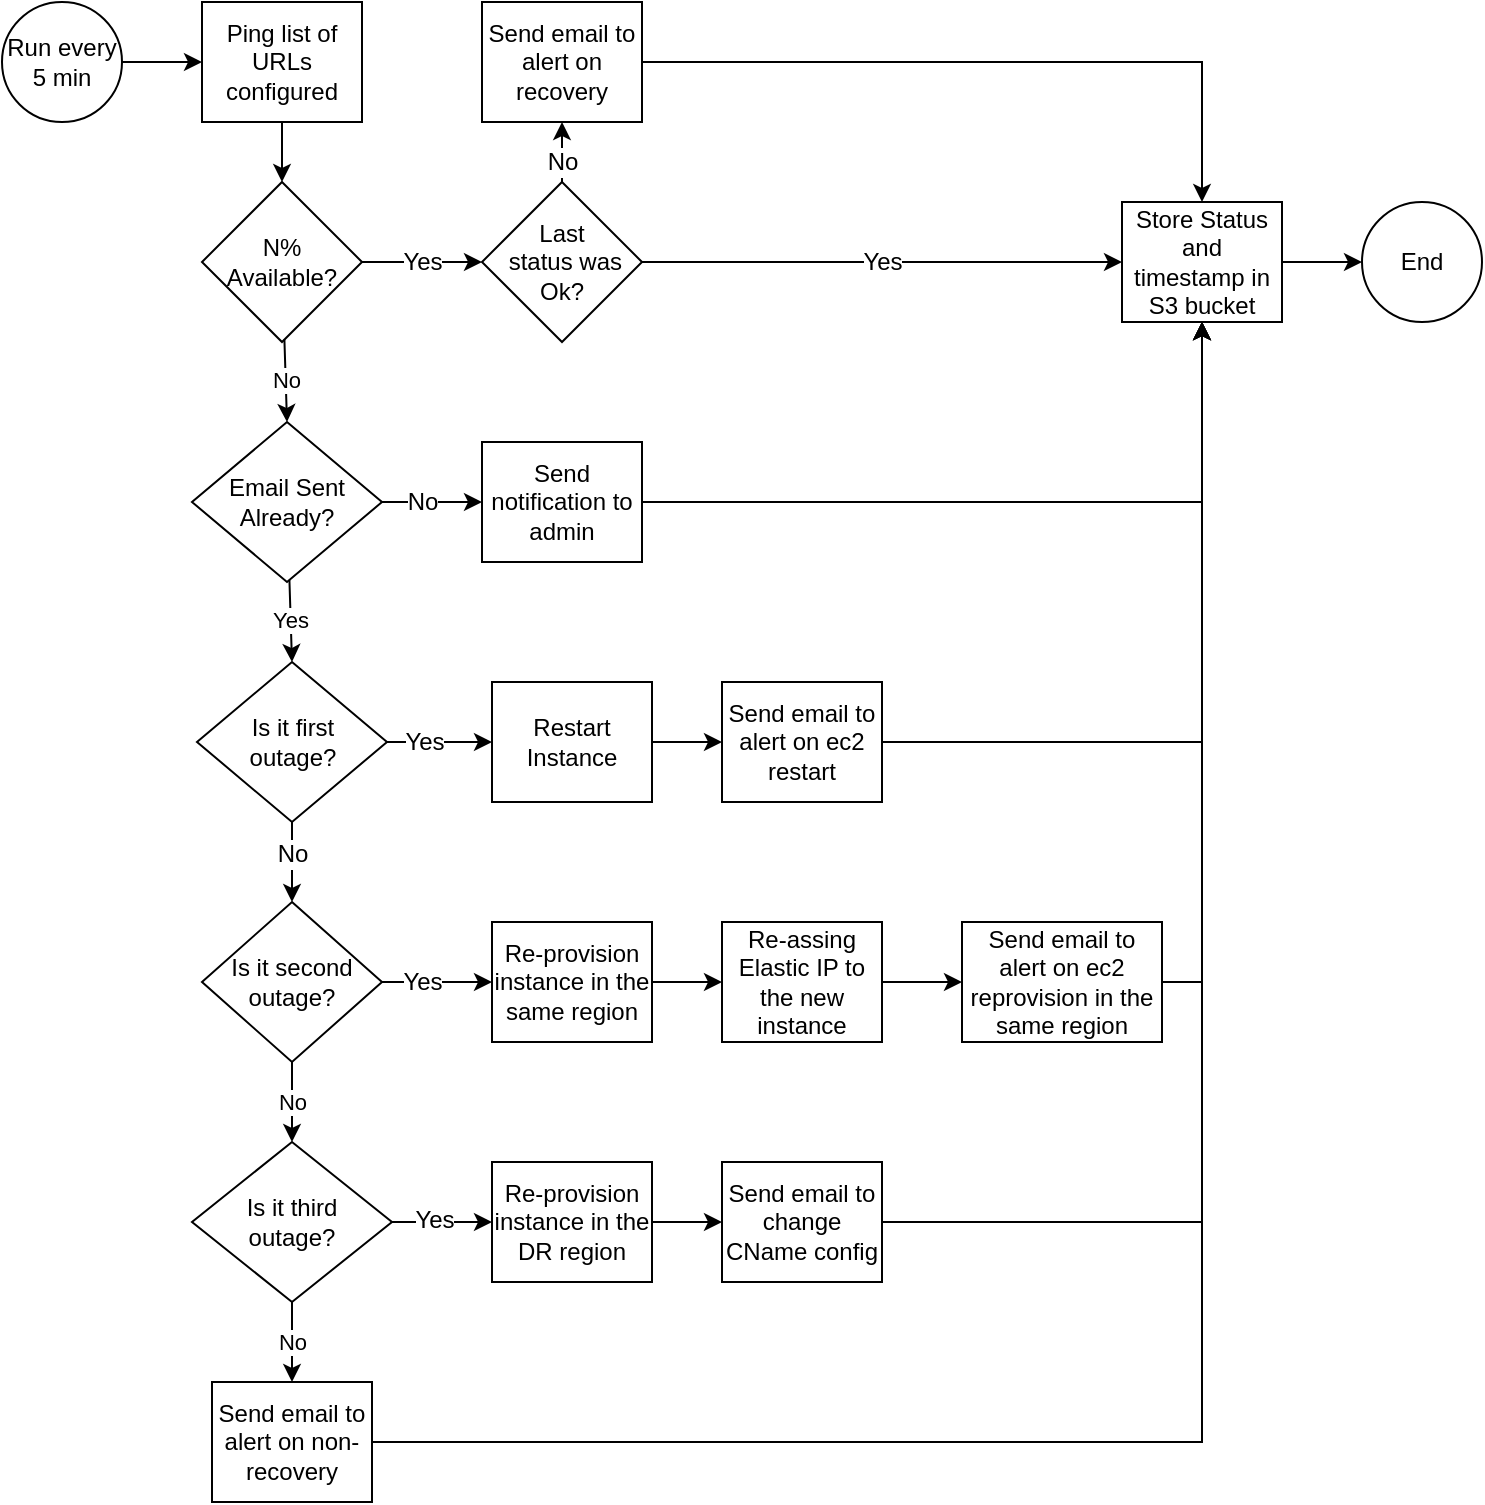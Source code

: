 <mxfile version="12.7.9" type="device"><diagram id="prtHgNgQTEPvFCAcTncT" name="Page-1"><mxGraphModel dx="1067" dy="742" grid="1" gridSize="10" guides="1" tooltips="1" connect="1" arrows="1" fold="1" page="1" pageScale="1" pageWidth="827" pageHeight="1169" math="0" shadow="0"><root><mxCell id="0"/><mxCell id="1" parent="0"/><mxCell id="dNxyNK7c78bLwvsdeMH5-23" value="Run every 5 min" style="ellipse;whiteSpace=wrap;html=1;" parent="1" vertex="1"><mxGeometry x="40" y="40" width="60" height="60" as="geometry"/></mxCell><mxCell id="dNxyNK7c78bLwvsdeMH5-24" value="Ping list of URLs configured" style="rounded=0;whiteSpace=wrap;html=1;fontFamily=Helvetica;fontSize=12;fontColor=#000000;align=center;" parent="1" vertex="1"><mxGeometry x="140" y="40" width="80" height="60" as="geometry"/></mxCell><mxCell id="XR3hfG6eKViq2haRpWgi-4" value="Yes" style="edgeStyle=none;rounded=0;orthogonalLoop=1;jettySize=auto;html=1;entryX=0.5;entryY=0;entryDx=0;entryDy=0;" parent="1" source="DfDI_hmq2dY9kTE1xVgS-1" target="XR3hfG6eKViq2haRpWgi-3" edge="1"><mxGeometry relative="1" as="geometry"><mxPoint x="180" y="340" as="targetPoint"/></mxGeometry></mxCell><mxCell id="dNxyNK7c78bLwvsdeMH5-28" value="N%&lt;br&gt;Available?" style="rhombus;whiteSpace=wrap;html=1;fontFamily=Helvetica;fontSize=12;fontColor=#000000;align=center;" parent="1" vertex="1"><mxGeometry x="140" y="130" width="80" height="80" as="geometry"/></mxCell><mxCell id="dNxyNK7c78bLwvsdeMH5-30" value="Store Status and timestamp in S3 bucket" style="rounded=0;whiteSpace=wrap;html=1;fontFamily=Helvetica;fontSize=12;fontColor=#000000;align=center;" parent="1" vertex="1"><mxGeometry x="600" y="140" width="80" height="60" as="geometry"/></mxCell><mxCell id="dNxyNK7c78bLwvsdeMH5-32" value="End" style="ellipse;whiteSpace=wrap;html=1;" parent="1" vertex="1"><mxGeometry x="720" y="140" width="60" height="60" as="geometry"/></mxCell><mxCell id="dNxyNK7c78bLwvsdeMH5-25" value="" style="edgeStyle=orthogonalEdgeStyle;rounded=0;orthogonalLoop=1;jettySize=auto;html=1;" parent="1" source="dNxyNK7c78bLwvsdeMH5-23" target="dNxyNK7c78bLwvsdeMH5-24" edge="1"><mxGeometry relative="1" as="geometry"/></mxCell><mxCell id="XR3hfG6eKViq2haRpWgi-1" style="edgeStyle=orthogonalEdgeStyle;rounded=0;orthogonalLoop=1;jettySize=auto;html=1;" parent="1" source="dNxyNK7c78bLwvsdeMH5-24" target="dNxyNK7c78bLwvsdeMH5-28" edge="1"><mxGeometry relative="1" as="geometry"/></mxCell><mxCell id="dNxyNK7c78bLwvsdeMH5-31" style="edgeStyle=orthogonalEdgeStyle;rounded=0;orthogonalLoop=1;jettySize=auto;html=1;endArrow=classic;endFill=1;" parent="1" source="dNxyNK7c78bLwvsdeMH5-28" target="XR3hfG6eKViq2haRpWgi-38" edge="1"><mxGeometry relative="1" as="geometry"/></mxCell><mxCell id="XR3hfG6eKViq2haRpWgi-2" value="Yes" style="text;html=1;align=center;verticalAlign=middle;resizable=0;points=[];labelBackgroundColor=#ffffff;" parent="dNxyNK7c78bLwvsdeMH5-31" vertex="1" connectable="0"><mxGeometry x="-0.379" y="3" relative="1" as="geometry"><mxPoint x="11" y="3" as="offset"/></mxGeometry></mxCell><mxCell id="dNxyNK7c78bLwvsdeMH5-33" value="" style="rounded=0;orthogonalLoop=1;jettySize=auto;html=1;endArrow=classic;endFill=1;" parent="1" source="dNxyNK7c78bLwvsdeMH5-30" target="dNxyNK7c78bLwvsdeMH5-32" edge="1"><mxGeometry relative="1" as="geometry"/></mxCell><mxCell id="XR3hfG6eKViq2haRpWgi-12" style="edgeStyle=none;rounded=0;orthogonalLoop=1;jettySize=auto;html=1;entryX=0.5;entryY=0;entryDx=0;entryDy=0;" parent="1" source="XR3hfG6eKViq2haRpWgi-3" target="XR3hfG6eKViq2haRpWgi-11" edge="1"><mxGeometry relative="1" as="geometry"/></mxCell><mxCell id="XR3hfG6eKViq2haRpWgi-13" value="No" style="text;html=1;align=center;verticalAlign=middle;resizable=0;points=[];labelBackgroundColor=#ffffff;" parent="XR3hfG6eKViq2haRpWgi-12" vertex="1" connectable="0"><mxGeometry x="-0.2" relative="1" as="geometry"><mxPoint as="offset"/></mxGeometry></mxCell><mxCell id="XR3hfG6eKViq2haRpWgi-3" value="Is it first&lt;br&gt;outage?" style="rhombus;whiteSpace=wrap;html=1;fontFamily=Helvetica;fontSize=12;fontColor=#000000;align=center;" parent="1" vertex="1"><mxGeometry x="137.5" y="370" width="95" height="80" as="geometry"/></mxCell><mxCell id="XR3hfG6eKViq2haRpWgi-5" style="edgeStyle=orthogonalEdgeStyle;rounded=0;orthogonalLoop=1;jettySize=auto;html=1;endArrow=classic;endFill=1;exitX=1;exitY=0.5;exitDx=0;exitDy=0;entryX=0;entryY=0.5;entryDx=0;entryDy=0;" parent="1" source="XR3hfG6eKViq2haRpWgi-3" target="XR3hfG6eKViq2haRpWgi-7" edge="1"><mxGeometry relative="1" as="geometry"><mxPoint x="250" y="260" as="sourcePoint"/><mxPoint x="310" y="420" as="targetPoint"/></mxGeometry></mxCell><mxCell id="XR3hfG6eKViq2haRpWgi-6" value="Yes" style="text;html=1;align=center;verticalAlign=middle;resizable=0;points=[];labelBackgroundColor=#ffffff;" parent="XR3hfG6eKViq2haRpWgi-5" vertex="1" connectable="0"><mxGeometry x="-0.379" y="3" relative="1" as="geometry"><mxPoint x="1.5" y="3" as="offset"/></mxGeometry></mxCell><mxCell id="XR3hfG6eKViq2haRpWgi-9" style="edgeStyle=orthogonalEdgeStyle;rounded=0;orthogonalLoop=1;jettySize=auto;html=1;exitX=1;exitY=0.5;exitDx=0;exitDy=0;" parent="1" source="e5jDYQfalQJ3_DrJ8vcy-1" target="dNxyNK7c78bLwvsdeMH5-30" edge="1"><mxGeometry relative="1" as="geometry"><mxPoint x="420" y="510" as="targetPoint"/></mxGeometry></mxCell><mxCell id="XR3hfG6eKViq2haRpWgi-7" value="Restart Instance" style="rounded=0;whiteSpace=wrap;html=1;fontFamily=Helvetica;fontSize=12;fontColor=#000000;align=center;" parent="1" vertex="1"><mxGeometry x="285" y="380" width="80" height="60" as="geometry"/></mxCell><mxCell id="XR3hfG6eKViq2haRpWgi-23" value="No" style="edgeStyle=none;rounded=0;orthogonalLoop=1;jettySize=auto;html=1;" parent="1" source="XR3hfG6eKViq2haRpWgi-11" target="XR3hfG6eKViq2haRpWgi-22" edge="1"><mxGeometry relative="1" as="geometry"/></mxCell><mxCell id="XR3hfG6eKViq2haRpWgi-11" value="Is it second&lt;br&gt;outage?" style="rhombus;whiteSpace=wrap;html=1;fontFamily=Helvetica;fontSize=12;fontColor=#000000;align=center;" parent="1" vertex="1"><mxGeometry x="140" y="490" width="90" height="80" as="geometry"/></mxCell><mxCell id="XR3hfG6eKViq2haRpWgi-19" style="edgeStyle=none;rounded=0;orthogonalLoop=1;jettySize=auto;html=1;entryX=0;entryY=0.5;entryDx=0;entryDy=0;" parent="1" source="XR3hfG6eKViq2haRpWgi-14" target="XR3hfG6eKViq2haRpWgi-18" edge="1"><mxGeometry relative="1" as="geometry"/></mxCell><mxCell id="XR3hfG6eKViq2haRpWgi-14" value="Re-provision instance in the same region" style="rounded=0;whiteSpace=wrap;html=1;fontFamily=Helvetica;fontSize=12;fontColor=#000000;align=center;" parent="1" vertex="1"><mxGeometry x="285" y="500" width="80" height="60" as="geometry"/></mxCell><mxCell id="XR3hfG6eKViq2haRpWgi-16" style="edgeStyle=orthogonalEdgeStyle;rounded=0;orthogonalLoop=1;jettySize=auto;html=1;endArrow=classic;endFill=1;" parent="1" source="XR3hfG6eKViq2haRpWgi-11" target="XR3hfG6eKViq2haRpWgi-14" edge="1"><mxGeometry relative="1" as="geometry"><mxPoint x="250" y="430" as="sourcePoint"/><mxPoint x="320" y="430" as="targetPoint"/></mxGeometry></mxCell><mxCell id="XR3hfG6eKViq2haRpWgi-17" value="Yes" style="text;html=1;align=center;verticalAlign=middle;resizable=0;points=[];labelBackgroundColor=#ffffff;" parent="XR3hfG6eKViq2haRpWgi-16" vertex="1" connectable="0"><mxGeometry x="-0.379" y="3" relative="1" as="geometry"><mxPoint x="3" y="3" as="offset"/></mxGeometry></mxCell><mxCell id="XR3hfG6eKViq2haRpWgi-20" style="edgeStyle=orthogonalEdgeStyle;rounded=0;orthogonalLoop=1;jettySize=auto;html=1;exitX=1;exitY=0.5;exitDx=0;exitDy=0;" parent="1" source="e5jDYQfalQJ3_DrJ8vcy-5" target="dNxyNK7c78bLwvsdeMH5-30" edge="1"><mxGeometry relative="1" as="geometry"><mxPoint x="540" y="630" as="targetPoint"/><Array as="points"><mxPoint x="640" y="530"/></Array></mxGeometry></mxCell><mxCell id="e5jDYQfalQJ3_DrJ8vcy-7" style="edgeStyle=orthogonalEdgeStyle;rounded=0;orthogonalLoop=1;jettySize=auto;html=1;" parent="1" source="XR3hfG6eKViq2haRpWgi-18" target="e5jDYQfalQJ3_DrJ8vcy-5" edge="1"><mxGeometry relative="1" as="geometry"/></mxCell><mxCell id="XR3hfG6eKViq2haRpWgi-18" value="Re-assing Elastic IP to the new instance" style="rounded=0;whiteSpace=wrap;html=1;fontFamily=Helvetica;fontSize=12;fontColor=#000000;align=center;" parent="1" vertex="1"><mxGeometry x="400" y="500" width="80" height="60" as="geometry"/></mxCell><mxCell id="XR3hfG6eKViq2haRpWgi-30" style="edgeStyle=none;rounded=0;orthogonalLoop=1;jettySize=auto;html=1;entryX=0;entryY=0.5;entryDx=0;entryDy=0;" parent="1" source="XR3hfG6eKViq2haRpWgi-22" target="XR3hfG6eKViq2haRpWgi-25" edge="1"><mxGeometry relative="1" as="geometry"/></mxCell><mxCell id="XR3hfG6eKViq2haRpWgi-31" value="Yes" style="text;html=1;align=center;verticalAlign=middle;resizable=0;points=[];labelBackgroundColor=#ffffff;" parent="XR3hfG6eKViq2haRpWgi-30" vertex="1" connectable="0"><mxGeometry x="-0.171" y="1" relative="1" as="geometry"><mxPoint as="offset"/></mxGeometry></mxCell><mxCell id="XR3hfG6eKViq2haRpWgi-22" value="Is it third&lt;br&gt;outage?" style="rhombus;whiteSpace=wrap;html=1;fontFamily=Helvetica;fontSize=12;fontColor=#000000;align=center;" parent="1" vertex="1"><mxGeometry x="135" y="610" width="100" height="80" as="geometry"/></mxCell><mxCell id="XR3hfG6eKViq2haRpWgi-24" style="edgeStyle=none;rounded=0;orthogonalLoop=1;jettySize=auto;html=1;entryX=0;entryY=0.5;entryDx=0;entryDy=0;" parent="1" source="XR3hfG6eKViq2haRpWgi-25" target="XR3hfG6eKViq2haRpWgi-29" edge="1"><mxGeometry relative="1" as="geometry"/></mxCell><mxCell id="XR3hfG6eKViq2haRpWgi-25" value="Re-provision instance in the DR region" style="rounded=0;whiteSpace=wrap;html=1;fontFamily=Helvetica;fontSize=12;fontColor=#000000;align=center;" parent="1" vertex="1"><mxGeometry x="285" y="620" width="80" height="60" as="geometry"/></mxCell><mxCell id="XR3hfG6eKViq2haRpWgi-28" style="edgeStyle=orthogonalEdgeStyle;rounded=0;orthogonalLoop=1;jettySize=auto;html=1;" parent="1" source="XR3hfG6eKViq2haRpWgi-29" target="dNxyNK7c78bLwvsdeMH5-30" edge="1"><mxGeometry relative="1" as="geometry"><mxPoint x="540" y="750" as="targetPoint"/><Array as="points"><mxPoint x="640" y="650"/></Array></mxGeometry></mxCell><mxCell id="XR3hfG6eKViq2haRpWgi-29" value="Send email to change CName config" style="rounded=0;whiteSpace=wrap;html=1;fontFamily=Helvetica;fontSize=12;fontColor=#000000;align=center;" parent="1" vertex="1"><mxGeometry x="400" y="620" width="80" height="60" as="geometry"/></mxCell><mxCell id="XR3hfG6eKViq2haRpWgi-33" value="No" style="edgeStyle=none;rounded=0;orthogonalLoop=1;jettySize=auto;html=1;entryX=0.5;entryY=0;entryDx=0;entryDy=0;" parent="1" source="XR3hfG6eKViq2haRpWgi-22" target="XR3hfG6eKViq2haRpWgi-34" edge="1"><mxGeometry relative="1" as="geometry"><mxPoint x="195" y="630" as="sourcePoint"/><mxPoint x="185" y="810" as="targetPoint"/></mxGeometry></mxCell><mxCell id="XR3hfG6eKViq2haRpWgi-34" value="Send email to alert on non-recovery" style="rounded=0;whiteSpace=wrap;html=1;fontFamily=Helvetica;fontSize=12;fontColor=#000000;align=center;" parent="1" vertex="1"><mxGeometry x="145" y="730" width="80" height="60" as="geometry"/></mxCell><mxCell id="XR3hfG6eKViq2haRpWgi-43" value="" style="edgeStyle=orthogonalEdgeStyle;rounded=0;orthogonalLoop=1;jettySize=auto;html=1;" parent="1" source="XR3hfG6eKViq2haRpWgi-38" target="XR3hfG6eKViq2haRpWgi-44" edge="1"><mxGeometry relative="1" as="geometry"><mxPoint x="340" y="240" as="targetPoint"/></mxGeometry></mxCell><mxCell id="XR3hfG6eKViq2haRpWgi-45" value="No" style="text;html=1;align=center;verticalAlign=middle;resizable=0;points=[];labelBackgroundColor=#ffffff;" parent="XR3hfG6eKViq2haRpWgi-43" vertex="1" connectable="0"><mxGeometry x="-0.2" relative="1" as="geometry"><mxPoint y="10" as="offset"/></mxGeometry></mxCell><mxCell id="XR3hfG6eKViq2haRpWgi-38" value="Last &lt;br&gt;&amp;nbsp;status was&lt;br&gt;Ok?" style="rhombus;whiteSpace=wrap;html=1;fontFamily=Helvetica;fontSize=12;fontColor=#000000;align=center;" parent="1" vertex="1"><mxGeometry x="280" y="130" width="80" height="80" as="geometry"/></mxCell><mxCell id="XR3hfG6eKViq2haRpWgi-39" style="edgeStyle=orthogonalEdgeStyle;rounded=0;orthogonalLoop=1;jettySize=auto;html=1;endArrow=classic;endFill=1;exitX=1;exitY=0.5;exitDx=0;exitDy=0;" parent="1" source="XR3hfG6eKViq2haRpWgi-38" target="dNxyNK7c78bLwvsdeMH5-30" edge="1"><mxGeometry relative="1" as="geometry"><mxPoint x="230" y="180" as="sourcePoint"/><mxPoint x="420" y="170" as="targetPoint"/><Array as="points"/></mxGeometry></mxCell><mxCell id="XR3hfG6eKViq2haRpWgi-41" value="Yes" style="text;html=1;align=center;verticalAlign=middle;resizable=0;points=[];labelBackgroundColor=#ffffff;" parent="XR3hfG6eKViq2haRpWgi-39" vertex="1" connectable="0"><mxGeometry relative="1" as="geometry"><mxPoint as="offset"/></mxGeometry></mxCell><mxCell id="XR3hfG6eKViq2haRpWgi-47" style="edgeStyle=orthogonalEdgeStyle;rounded=0;orthogonalLoop=1;jettySize=auto;html=1;" parent="1" source="XR3hfG6eKViq2haRpWgi-44" target="dNxyNK7c78bLwvsdeMH5-30" edge="1"><mxGeometry relative="1" as="geometry"/></mxCell><mxCell id="XR3hfG6eKViq2haRpWgi-44" value="Send email to alert on recovery" style="rounded=0;whiteSpace=wrap;html=1;fontFamily=Helvetica;fontSize=12;fontColor=#000000;align=center;" parent="1" vertex="1"><mxGeometry x="280" y="40" width="80" height="60" as="geometry"/></mxCell><mxCell id="XR3hfG6eKViq2haRpWgi-57" style="edgeStyle=orthogonalEdgeStyle;rounded=0;orthogonalLoop=1;jettySize=auto;html=1;" parent="1" source="XR3hfG6eKViq2haRpWgi-34" target="dNxyNK7c78bLwvsdeMH5-30" edge="1"><mxGeometry relative="1" as="geometry"><mxPoint x="510" y="760" as="sourcePoint"/><mxPoint x="550" y="210" as="targetPoint"/><Array as="points"><mxPoint x="640" y="760"/></Array></mxGeometry></mxCell><mxCell id="e5jDYQfalQJ3_DrJ8vcy-1" value="Send email to alert on ec2 restart" style="rounded=0;whiteSpace=wrap;html=1;fontFamily=Helvetica;fontSize=12;fontColor=#000000;align=center;" parent="1" vertex="1"><mxGeometry x="400" y="380" width="80" height="60" as="geometry"/></mxCell><mxCell id="e5jDYQfalQJ3_DrJ8vcy-2" style="edgeStyle=orthogonalEdgeStyle;rounded=0;orthogonalLoop=1;jettySize=auto;html=1;" parent="1" source="XR3hfG6eKViq2haRpWgi-7" target="e5jDYQfalQJ3_DrJ8vcy-1" edge="1"><mxGeometry relative="1" as="geometry"><mxPoint x="545" y="230" as="targetPoint"/><mxPoint x="385" y="410" as="sourcePoint"/></mxGeometry></mxCell><mxCell id="e5jDYQfalQJ3_DrJ8vcy-5" value="Send email to alert on ec2 reprovision in the same region" style="rounded=0;whiteSpace=wrap;html=1;fontFamily=Helvetica;fontSize=12;fontColor=#000000;align=center;" parent="1" vertex="1"><mxGeometry x="520" y="500" width="100" height="60" as="geometry"/></mxCell><mxCell id="DfDI_hmq2dY9kTE1xVgS-4" style="edgeStyle=orthogonalEdgeStyle;rounded=0;orthogonalLoop=1;jettySize=auto;html=1;" parent="1" source="DfDI_hmq2dY9kTE1xVgS-1" target="DfDI_hmq2dY9kTE1xVgS-3" edge="1"><mxGeometry relative="1" as="geometry"/></mxCell><mxCell id="DfDI_hmq2dY9kTE1xVgS-6" value="No" style="text;html=1;align=center;verticalAlign=middle;resizable=0;points=[];labelBackgroundColor=#ffffff;" parent="DfDI_hmq2dY9kTE1xVgS-4" vertex="1" connectable="0"><mxGeometry x="-0.28" relative="1" as="geometry"><mxPoint x="2" as="offset"/></mxGeometry></mxCell><mxCell id="DfDI_hmq2dY9kTE1xVgS-1" value="Email Sent&lt;br&gt;Already?" style="rhombus;whiteSpace=wrap;html=1;fontFamily=Helvetica;fontSize=12;fontColor=#000000;align=center;" parent="1" vertex="1"><mxGeometry x="135" y="250" width="95" height="80" as="geometry"/></mxCell><mxCell id="DfDI_hmq2dY9kTE1xVgS-2" value="No" style="edgeStyle=none;rounded=0;orthogonalLoop=1;jettySize=auto;html=1;entryX=0.5;entryY=0;entryDx=0;entryDy=0;" parent="1" source="dNxyNK7c78bLwvsdeMH5-28" target="DfDI_hmq2dY9kTE1xVgS-1" edge="1"><mxGeometry relative="1" as="geometry"><mxPoint x="180" y="340" as="targetPoint"/><mxPoint x="180" y="210" as="sourcePoint"/></mxGeometry></mxCell><mxCell id="DfDI_hmq2dY9kTE1xVgS-5" style="edgeStyle=orthogonalEdgeStyle;rounded=0;orthogonalLoop=1;jettySize=auto;html=1;entryX=0.5;entryY=1;entryDx=0;entryDy=0;" parent="1" source="DfDI_hmq2dY9kTE1xVgS-3" target="dNxyNK7c78bLwvsdeMH5-30" edge="1"><mxGeometry relative="1" as="geometry"/></mxCell><mxCell id="DfDI_hmq2dY9kTE1xVgS-3" value="Send notification to admin" style="rounded=0;whiteSpace=wrap;html=1;fontFamily=Helvetica;fontSize=12;fontColor=#000000;align=center;" parent="1" vertex="1"><mxGeometry x="280" y="260" width="80" height="60" as="geometry"/></mxCell></root></mxGraphModel></diagram></mxfile>